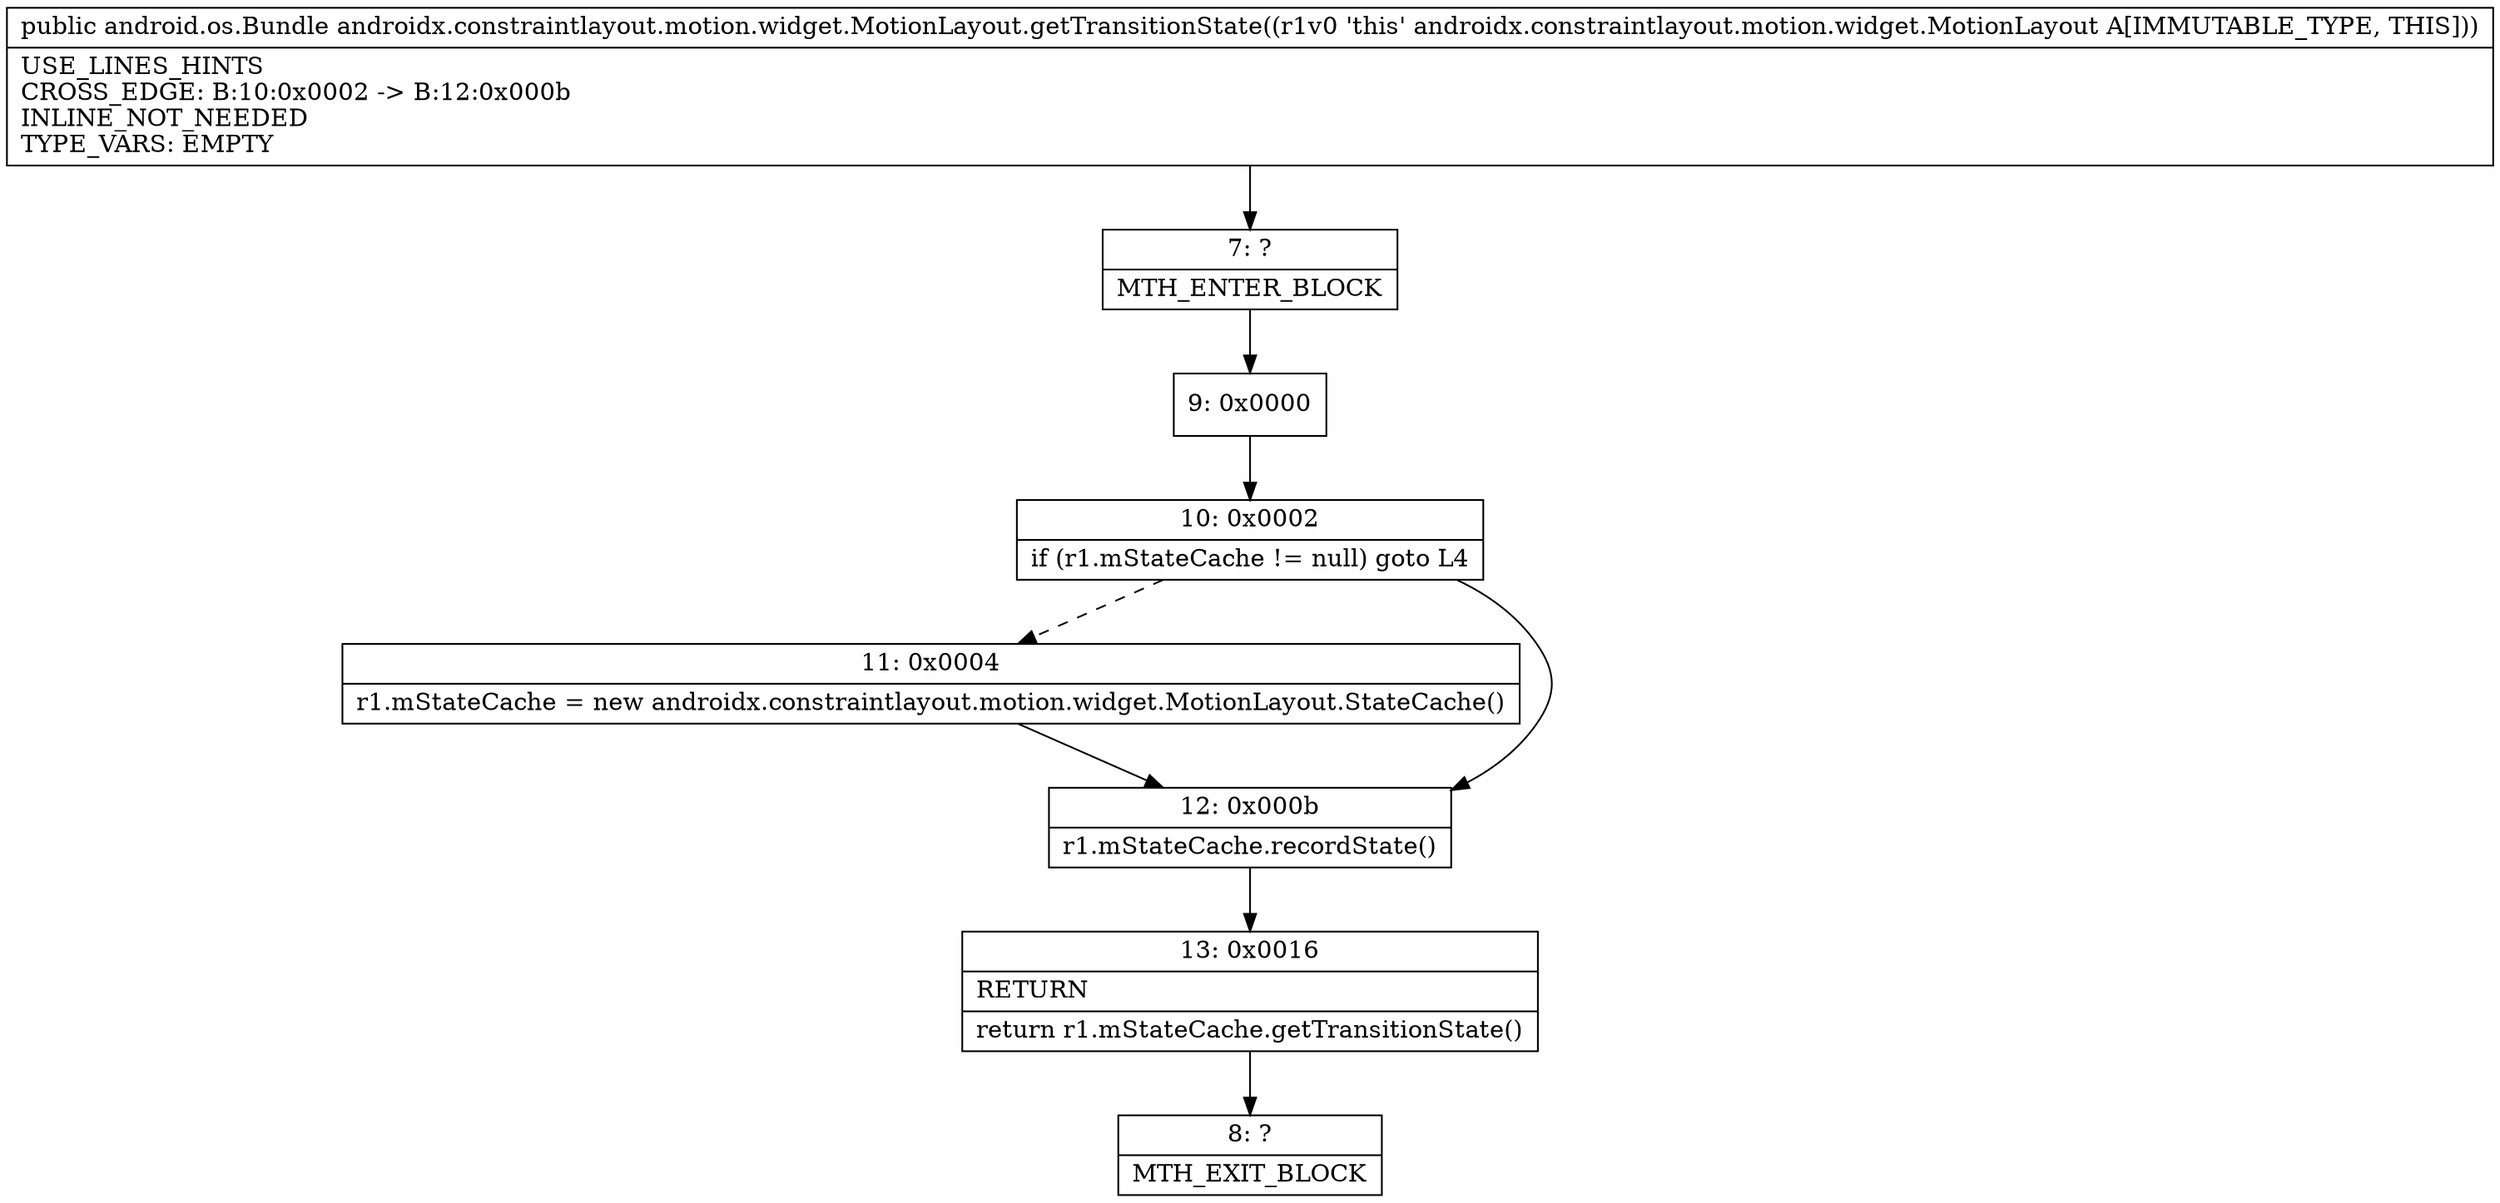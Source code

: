 digraph "CFG forandroidx.constraintlayout.motion.widget.MotionLayout.getTransitionState()Landroid\/os\/Bundle;" {
Node_7 [shape=record,label="{7\:\ ?|MTH_ENTER_BLOCK\l}"];
Node_9 [shape=record,label="{9\:\ 0x0000}"];
Node_10 [shape=record,label="{10\:\ 0x0002|if (r1.mStateCache != null) goto L4\l}"];
Node_11 [shape=record,label="{11\:\ 0x0004|r1.mStateCache = new androidx.constraintlayout.motion.widget.MotionLayout.StateCache()\l}"];
Node_12 [shape=record,label="{12\:\ 0x000b|r1.mStateCache.recordState()\l}"];
Node_13 [shape=record,label="{13\:\ 0x0016|RETURN\l|return r1.mStateCache.getTransitionState()\l}"];
Node_8 [shape=record,label="{8\:\ ?|MTH_EXIT_BLOCK\l}"];
MethodNode[shape=record,label="{public android.os.Bundle androidx.constraintlayout.motion.widget.MotionLayout.getTransitionState((r1v0 'this' androidx.constraintlayout.motion.widget.MotionLayout A[IMMUTABLE_TYPE, THIS]))  | USE_LINES_HINTS\lCROSS_EDGE: B:10:0x0002 \-\> B:12:0x000b\lINLINE_NOT_NEEDED\lTYPE_VARS: EMPTY\l}"];
MethodNode -> Node_7;Node_7 -> Node_9;
Node_9 -> Node_10;
Node_10 -> Node_11[style=dashed];
Node_10 -> Node_12;
Node_11 -> Node_12;
Node_12 -> Node_13;
Node_13 -> Node_8;
}

